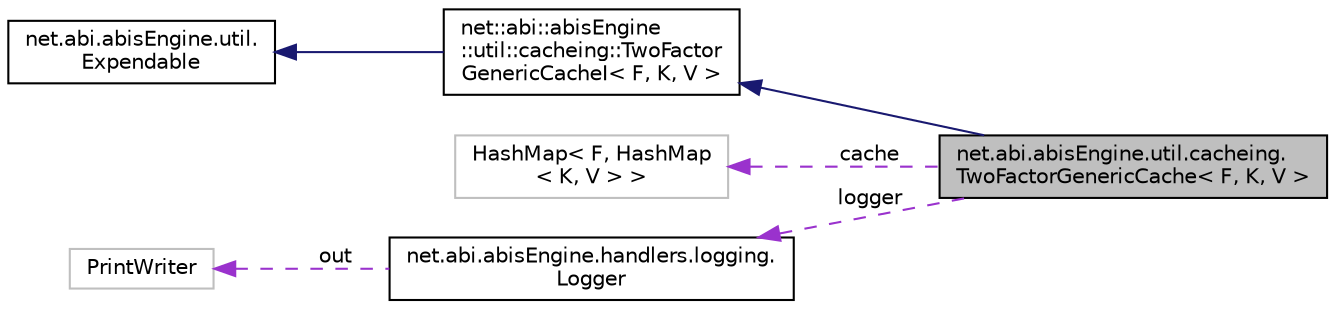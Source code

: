 digraph "net.abi.abisEngine.util.cacheing.TwoFactorGenericCache&lt; F, K, V &gt;"
{
 // LATEX_PDF_SIZE
  edge [fontname="Helvetica",fontsize="10",labelfontname="Helvetica",labelfontsize="10"];
  node [fontname="Helvetica",fontsize="10",shape=record];
  rankdir="LR";
  Node1 [label="net.abi.abisEngine.util.cacheing.\lTwoFactorGenericCache\< F, K, V \>",height=0.2,width=0.4,color="black", fillcolor="grey75", style="filled", fontcolor="black",tooltip=" "];
  Node2 -> Node1 [dir="back",color="midnightblue",fontsize="10",style="solid",fontname="Helvetica"];
  Node2 [label="net::abi::abisEngine\l::util::cacheing::TwoFactor\lGenericCacheI\< F, K, V \>",height=0.2,width=0.4,color="black", fillcolor="white", style="filled",URL="$d4/dac/interfacenet_1_1abi_1_1abis_engine_1_1util_1_1cacheing_1_1_two_factor_generic_cache_i.html",tooltip=" "];
  Node3 -> Node2 [dir="back",color="midnightblue",fontsize="10",style="solid",fontname="Helvetica"];
  Node3 [label="net.abi.abisEngine.util.\lExpendable",height=0.2,width=0.4,color="black", fillcolor="white", style="filled",URL="$dd/d27/interfacenet_1_1abi_1_1abis_engine_1_1util_1_1_expendable.html",tooltip=" "];
  Node4 -> Node1 [dir="back",color="darkorchid3",fontsize="10",style="dashed",label=" cache" ,fontname="Helvetica"];
  Node4 [label="HashMap\< F, HashMap\l\< K, V \> \>",height=0.2,width=0.4,color="grey75", fillcolor="white", style="filled",tooltip=" "];
  Node5 -> Node1 [dir="back",color="darkorchid3",fontsize="10",style="dashed",label=" logger" ,fontname="Helvetica"];
  Node5 [label="net.abi.abisEngine.handlers.logging.\lLogger",height=0.2,width=0.4,color="black", fillcolor="white", style="filled",URL="$d1/d70/classnet_1_1abi_1_1abis_engine_1_1handlers_1_1logging_1_1_logger.html",tooltip=" "];
  Node6 -> Node5 [dir="back",color="darkorchid3",fontsize="10",style="dashed",label=" out" ,fontname="Helvetica"];
  Node6 [label="PrintWriter",height=0.2,width=0.4,color="grey75", fillcolor="white", style="filled",tooltip=" "];
}
